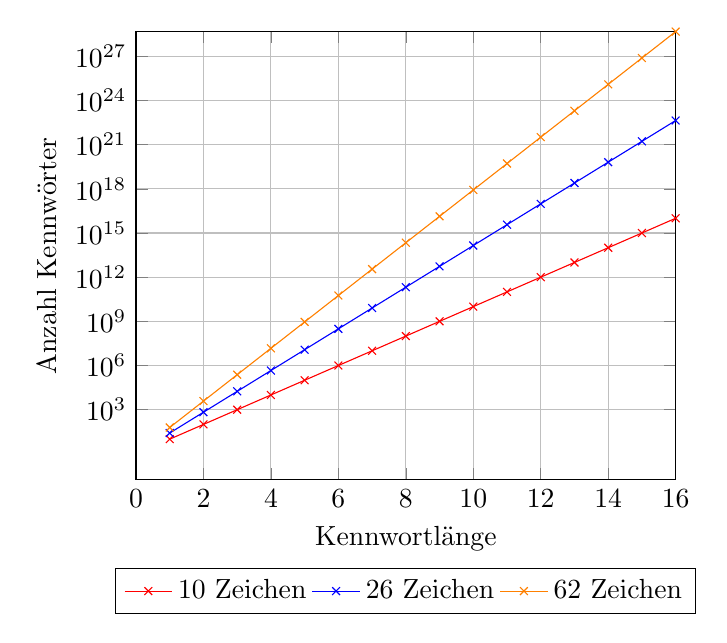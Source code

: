 \begin{tikzpicture}
\pgfplotsset{every axis legend/.append style={at={(0.5,-.3)},anchor=south}}
\begin{axis}[
      legend columns=4,
      scaled y ticks=real:10^6,
      ymode=log,
      grid=major,
	  xmode=normal,
	  xmin=0, xmax=16,
	  ymin=0, ymax=62^16,
	  ytick={0, 1000, 1000000, 1000000000, 1000000000000, 1000000000000000, 1000000000000000000, 1000000000000000000000, 1000000000000000000000000, 1000000000000000000000000000, 1000000000000000000000000000000, 1000000000000000000000000000000000},
      xlabel=Kennwortl\"ange,
      ylabel=Anzahl Kennw\"orter,
  ]
  \addplot[mark=x,color=red] coordinates {
  		(0, 0)
  		(1, 10^1)
  		(2, 10^2)
  		(3, 10^3)
  		(4, 10^4)
  		(5, 10^5)
  		(6, 10^6)
  		(7, 10^7)
  		(8, 10^8)
  		(9, 10^9)
  		(10, 10^10)
  		(11, 10^11)
  		(12, 10^12)
  		(13, 10^13)
  		(14, 10^14)
  		(15, 10^15)
  		(16, 10^16)  		
  };
  \addlegendentry{10 Zeichen};
  \addplot[mark=x,color=blue] coordinates {
  		(0, 0)
  		(1, 26^1)
  		(2, 26^2)
  		(3, 26^3)
  		(4, 26^4)
  		(5, 26^5)
  		(6, 26^6)
  		(7, 26^7)
  		(8, 26^8)
  		(9, 26^9)
  		(10, 26^10)
  		(11, 26^11)
  		(12, 26^12)
  		(13, 26^13)
  		(14, 26^14)
  		(15, 26^15)
  		(16, 26^16)  		
  };
  \addlegendentry{26 Zeichen};
  \addplot[mark=x,color=orange] coordinates {
    		(0, 0)
    		(1, 62^1)
    		(2, 62^2)
    		(3, 62^3)
    		(4, 62^4)
    		(5, 62^5)
    		(6, 62^6)
    		(7, 62^7)
    		(8, 62^8)
    		(9, 62^9)
    		(10, 62^10)
    		(11, 62^11)
    		(12, 62^12)
    		(13, 62^13)
    		(14, 62^14)
    		(15, 62^15)
    		(16, 62^16)  		
    };
    \legend{10 Zeichen, 26 Zeichen, 62 Zeichen};
\end{axis}
\end{tikzpicture}